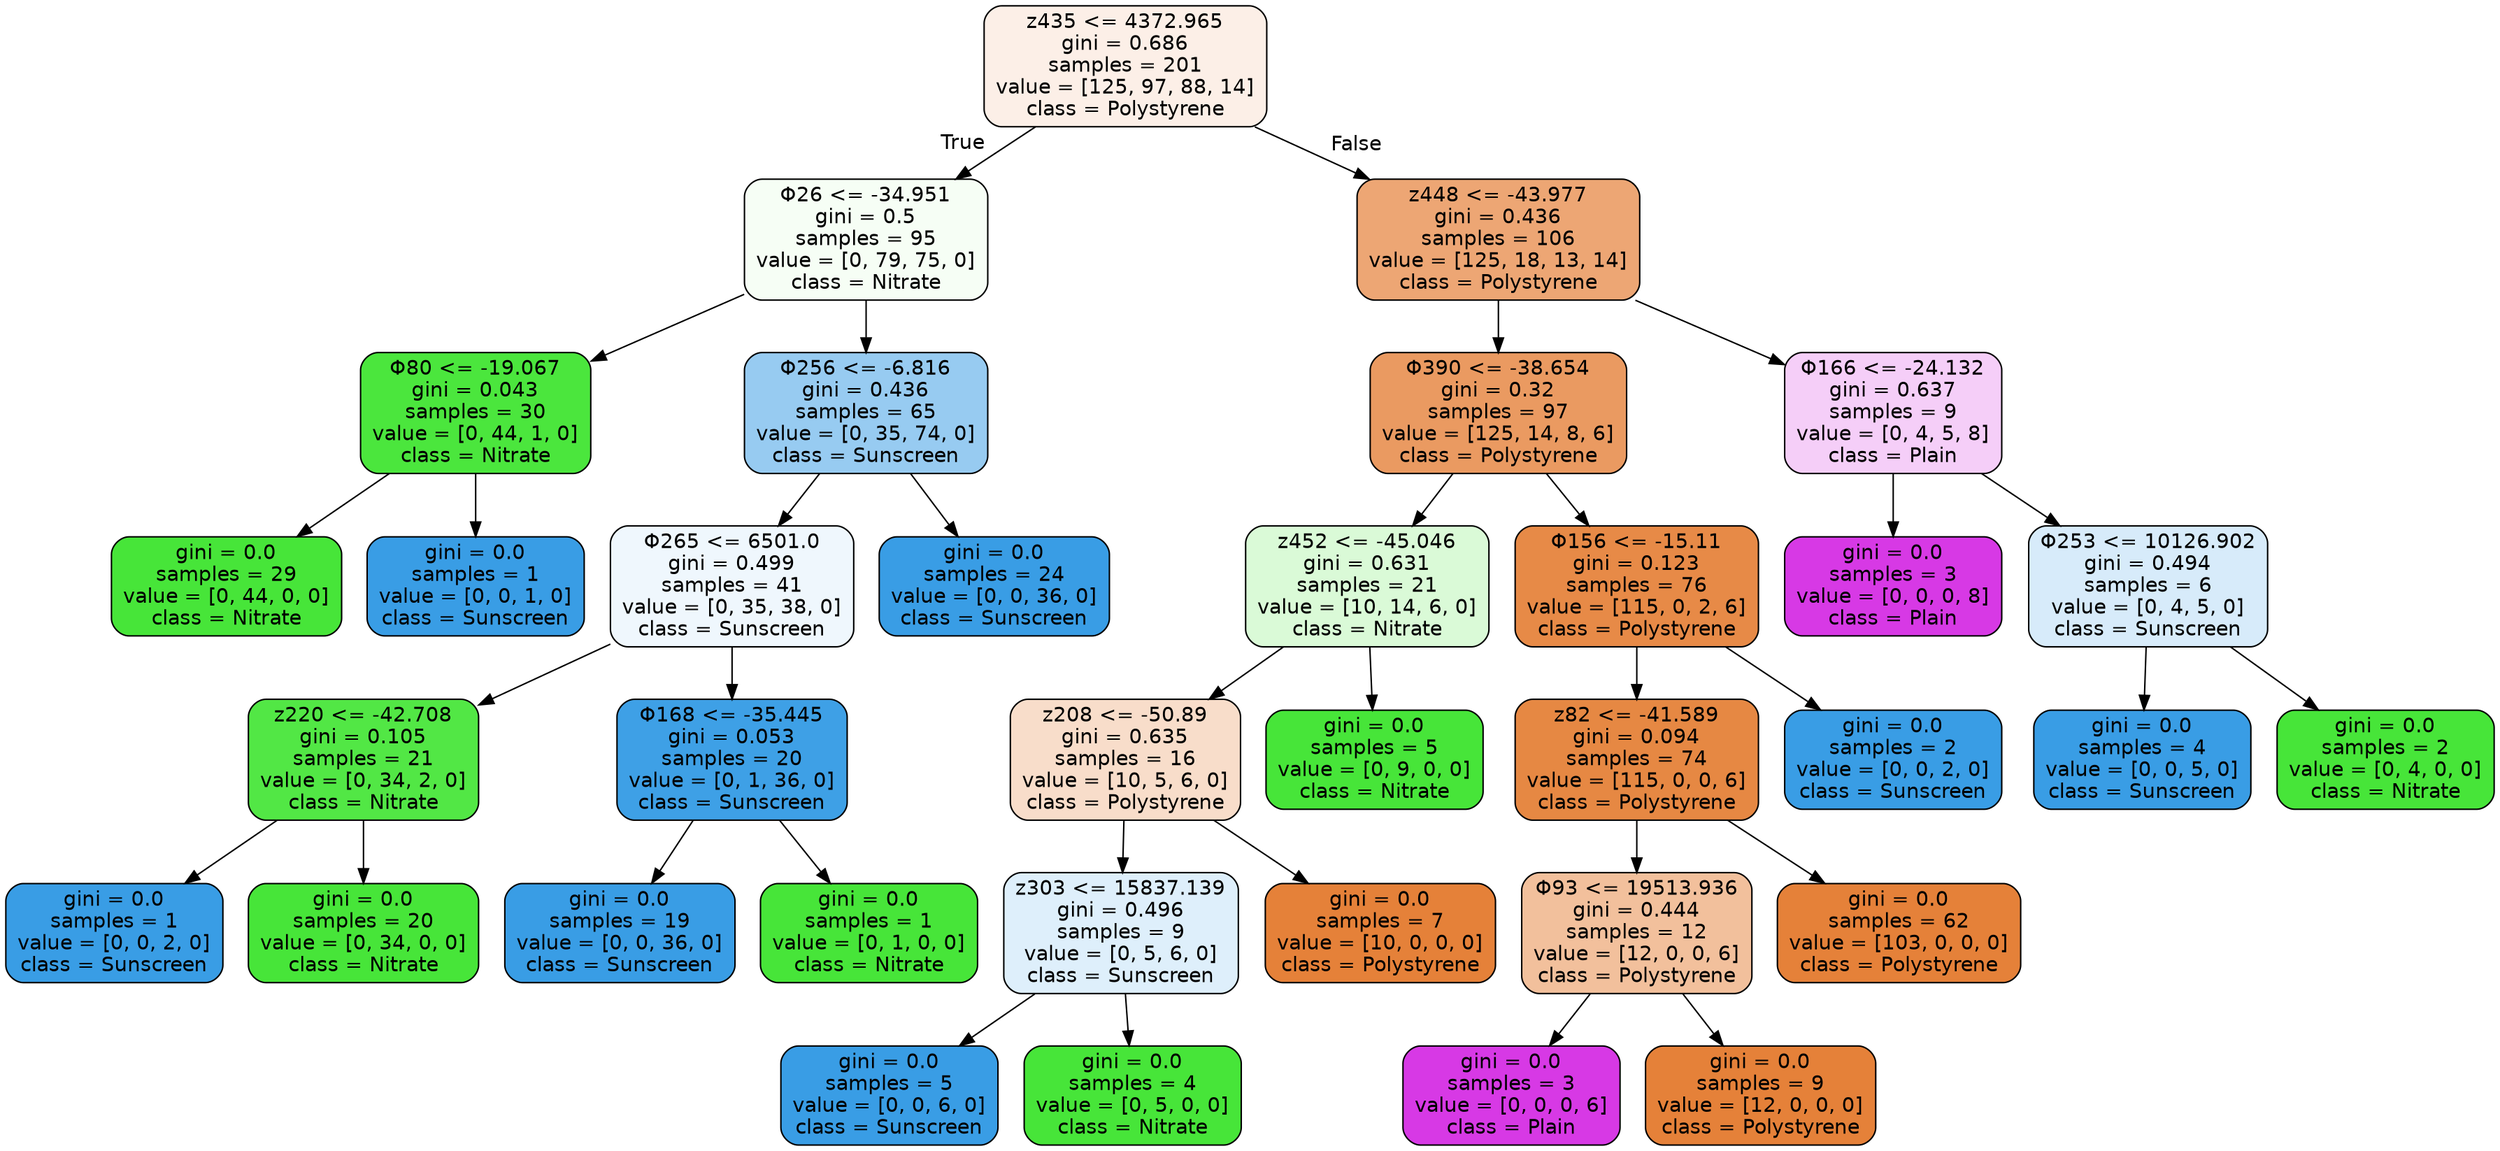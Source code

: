 digraph Tree {
node [shape=box, style="filled, rounded", color="black", fontname="helvetica"] ;
edge [fontname="helvetica"] ;
0 [label="z435 <= 4372.965\ngini = 0.686\nsamples = 201\nvalue = [125, 97, 88, 14]\nclass = Polystyrene", fillcolor="#fcefe7"] ;
1 [label="Φ26 <= -34.951\ngini = 0.5\nsamples = 95\nvalue = [0, 79, 75, 0]\nclass = Nitrate", fillcolor="#f6fef5"] ;
0 -> 1 [labeldistance=2.5, labelangle=45, headlabel="True"] ;
2 [label="Φ80 <= -19.067\ngini = 0.043\nsamples = 30\nvalue = [0, 44, 1, 0]\nclass = Nitrate", fillcolor="#4be63d"] ;
1 -> 2 ;
3 [label="gini = 0.0\nsamples = 29\nvalue = [0, 44, 0, 0]\nclass = Nitrate", fillcolor="#47e539"] ;
2 -> 3 ;
4 [label="gini = 0.0\nsamples = 1\nvalue = [0, 0, 1, 0]\nclass = Sunscreen", fillcolor="#399de5"] ;
2 -> 4 ;
5 [label="Φ256 <= -6.816\ngini = 0.436\nsamples = 65\nvalue = [0, 35, 74, 0]\nclass = Sunscreen", fillcolor="#97cbf1"] ;
1 -> 5 ;
6 [label="Φ265 <= 6501.0\ngini = 0.499\nsamples = 41\nvalue = [0, 35, 38, 0]\nclass = Sunscreen", fillcolor="#eff7fd"] ;
5 -> 6 ;
7 [label="z220 <= -42.708\ngini = 0.105\nsamples = 21\nvalue = [0, 34, 2, 0]\nclass = Nitrate", fillcolor="#52e745"] ;
6 -> 7 ;
8 [label="gini = 0.0\nsamples = 1\nvalue = [0, 0, 2, 0]\nclass = Sunscreen", fillcolor="#399de5"] ;
7 -> 8 ;
9 [label="gini = 0.0\nsamples = 20\nvalue = [0, 34, 0, 0]\nclass = Nitrate", fillcolor="#47e539"] ;
7 -> 9 ;
10 [label="Φ168 <= -35.445\ngini = 0.053\nsamples = 20\nvalue = [0, 1, 36, 0]\nclass = Sunscreen", fillcolor="#3ea0e6"] ;
6 -> 10 ;
11 [label="gini = 0.0\nsamples = 19\nvalue = [0, 0, 36, 0]\nclass = Sunscreen", fillcolor="#399de5"] ;
10 -> 11 ;
12 [label="gini = 0.0\nsamples = 1\nvalue = [0, 1, 0, 0]\nclass = Nitrate", fillcolor="#47e539"] ;
10 -> 12 ;
13 [label="gini = 0.0\nsamples = 24\nvalue = [0, 0, 36, 0]\nclass = Sunscreen", fillcolor="#399de5"] ;
5 -> 13 ;
14 [label="z448 <= -43.977\ngini = 0.436\nsamples = 106\nvalue = [125, 18, 13, 14]\nclass = Polystyrene", fillcolor="#eda674"] ;
0 -> 14 [labeldistance=2.5, labelangle=-45, headlabel="False"] ;
15 [label="Φ390 <= -38.654\ngini = 0.32\nsamples = 97\nvalue = [125, 14, 8, 6]\nclass = Polystyrene", fillcolor="#ea9a61"] ;
14 -> 15 ;
16 [label="z452 <= -45.046\ngini = 0.631\nsamples = 21\nvalue = [10, 14, 6, 0]\nclass = Nitrate", fillcolor="#dafad7"] ;
15 -> 16 ;
17 [label="z208 <= -50.89\ngini = 0.635\nsamples = 16\nvalue = [10, 5, 6, 0]\nclass = Polystyrene", fillcolor="#f8ddca"] ;
16 -> 17 ;
18 [label="z303 <= 15837.139\ngini = 0.496\nsamples = 9\nvalue = [0, 5, 6, 0]\nclass = Sunscreen", fillcolor="#deeffb"] ;
17 -> 18 ;
19 [label="gini = 0.0\nsamples = 5\nvalue = [0, 0, 6, 0]\nclass = Sunscreen", fillcolor="#399de5"] ;
18 -> 19 ;
20 [label="gini = 0.0\nsamples = 4\nvalue = [0, 5, 0, 0]\nclass = Nitrate", fillcolor="#47e539"] ;
18 -> 20 ;
21 [label="gini = 0.0\nsamples = 7\nvalue = [10, 0, 0, 0]\nclass = Polystyrene", fillcolor="#e58139"] ;
17 -> 21 ;
22 [label="gini = 0.0\nsamples = 5\nvalue = [0, 9, 0, 0]\nclass = Nitrate", fillcolor="#47e539"] ;
16 -> 22 ;
23 [label="Φ156 <= -15.11\ngini = 0.123\nsamples = 76\nvalue = [115, 0, 2, 6]\nclass = Polystyrene", fillcolor="#e78a47"] ;
15 -> 23 ;
24 [label="z82 <= -41.589\ngini = 0.094\nsamples = 74\nvalue = [115, 0, 0, 6]\nclass = Polystyrene", fillcolor="#e68843"] ;
23 -> 24 ;
25 [label="Φ93 <= 19513.936\ngini = 0.444\nsamples = 12\nvalue = [12, 0, 0, 6]\nclass = Polystyrene", fillcolor="#f2c09c"] ;
24 -> 25 ;
26 [label="gini = 0.0\nsamples = 3\nvalue = [0, 0, 0, 6]\nclass = Plain", fillcolor="#d739e5"] ;
25 -> 26 ;
27 [label="gini = 0.0\nsamples = 9\nvalue = [12, 0, 0, 0]\nclass = Polystyrene", fillcolor="#e58139"] ;
25 -> 27 ;
28 [label="gini = 0.0\nsamples = 62\nvalue = [103, 0, 0, 0]\nclass = Polystyrene", fillcolor="#e58139"] ;
24 -> 28 ;
29 [label="gini = 0.0\nsamples = 2\nvalue = [0, 0, 2, 0]\nclass = Sunscreen", fillcolor="#399de5"] ;
23 -> 29 ;
30 [label="Φ166 <= -24.132\ngini = 0.637\nsamples = 9\nvalue = [0, 4, 5, 8]\nclass = Plain", fillcolor="#f5cef8"] ;
14 -> 30 ;
31 [label="gini = 0.0\nsamples = 3\nvalue = [0, 0, 0, 8]\nclass = Plain", fillcolor="#d739e5"] ;
30 -> 31 ;
32 [label="Φ253 <= 10126.902\ngini = 0.494\nsamples = 6\nvalue = [0, 4, 5, 0]\nclass = Sunscreen", fillcolor="#d7ebfa"] ;
30 -> 32 ;
33 [label="gini = 0.0\nsamples = 4\nvalue = [0, 0, 5, 0]\nclass = Sunscreen", fillcolor="#399de5"] ;
32 -> 33 ;
34 [label="gini = 0.0\nsamples = 2\nvalue = [0, 4, 0, 0]\nclass = Nitrate", fillcolor="#47e539"] ;
32 -> 34 ;
}